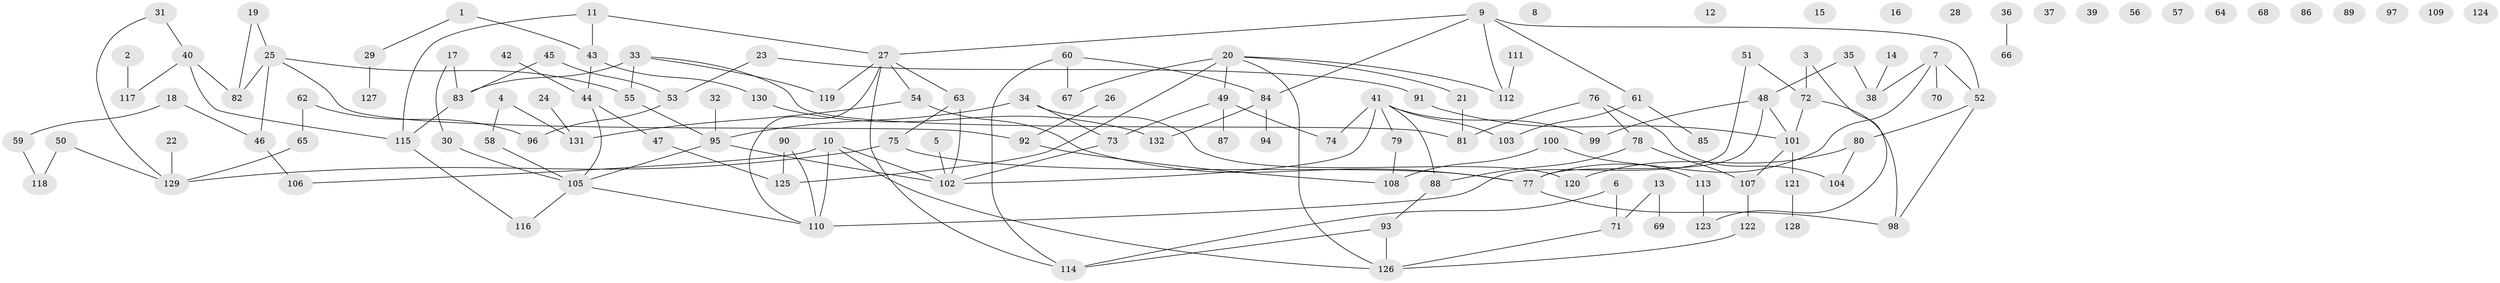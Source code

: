 // coarse degree distribution, {2: 0.2857142857142857, 1: 0.12087912087912088, 3: 0.13186813186813187, 0: 0.17582417582417584, 6: 0.03296703296703297, 4: 0.12087912087912088, 5: 0.08791208791208792, 7: 0.03296703296703297, 8: 0.01098901098901099}
// Generated by graph-tools (version 1.1) at 2025/23/03/03/25 07:23:27]
// undirected, 132 vertices, 157 edges
graph export_dot {
graph [start="1"]
  node [color=gray90,style=filled];
  1;
  2;
  3;
  4;
  5;
  6;
  7;
  8;
  9;
  10;
  11;
  12;
  13;
  14;
  15;
  16;
  17;
  18;
  19;
  20;
  21;
  22;
  23;
  24;
  25;
  26;
  27;
  28;
  29;
  30;
  31;
  32;
  33;
  34;
  35;
  36;
  37;
  38;
  39;
  40;
  41;
  42;
  43;
  44;
  45;
  46;
  47;
  48;
  49;
  50;
  51;
  52;
  53;
  54;
  55;
  56;
  57;
  58;
  59;
  60;
  61;
  62;
  63;
  64;
  65;
  66;
  67;
  68;
  69;
  70;
  71;
  72;
  73;
  74;
  75;
  76;
  77;
  78;
  79;
  80;
  81;
  82;
  83;
  84;
  85;
  86;
  87;
  88;
  89;
  90;
  91;
  92;
  93;
  94;
  95;
  96;
  97;
  98;
  99;
  100;
  101;
  102;
  103;
  104;
  105;
  106;
  107;
  108;
  109;
  110;
  111;
  112;
  113;
  114;
  115;
  116;
  117;
  118;
  119;
  120;
  121;
  122;
  123;
  124;
  125;
  126;
  127;
  128;
  129;
  130;
  131;
  132;
  1 -- 29;
  1 -- 43;
  2 -- 117;
  3 -- 72;
  3 -- 123;
  4 -- 58;
  4 -- 131;
  5 -- 102;
  6 -- 71;
  6 -- 114;
  7 -- 38;
  7 -- 52;
  7 -- 70;
  7 -- 77;
  9 -- 27;
  9 -- 52;
  9 -- 61;
  9 -- 84;
  9 -- 112;
  10 -- 102;
  10 -- 106;
  10 -- 110;
  10 -- 126;
  11 -- 27;
  11 -- 43;
  11 -- 115;
  13 -- 69;
  13 -- 71;
  14 -- 38;
  17 -- 30;
  17 -- 83;
  18 -- 46;
  18 -- 59;
  19 -- 25;
  19 -- 82;
  20 -- 21;
  20 -- 49;
  20 -- 67;
  20 -- 112;
  20 -- 125;
  20 -- 126;
  21 -- 81;
  22 -- 129;
  23 -- 53;
  23 -- 91;
  24 -- 131;
  25 -- 46;
  25 -- 55;
  25 -- 82;
  25 -- 92;
  26 -- 92;
  27 -- 54;
  27 -- 63;
  27 -- 110;
  27 -- 114;
  27 -- 119;
  29 -- 127;
  30 -- 105;
  31 -- 40;
  31 -- 129;
  32 -- 95;
  33 -- 55;
  33 -- 81;
  33 -- 83;
  33 -- 119;
  34 -- 73;
  34 -- 95;
  34 -- 120;
  35 -- 38;
  35 -- 48;
  36 -- 66;
  40 -- 82;
  40 -- 115;
  40 -- 117;
  41 -- 74;
  41 -- 79;
  41 -- 88;
  41 -- 99;
  41 -- 102;
  41 -- 103;
  42 -- 44;
  43 -- 44;
  43 -- 130;
  44 -- 47;
  44 -- 105;
  45 -- 53;
  45 -- 83;
  46 -- 106;
  47 -- 125;
  48 -- 77;
  48 -- 99;
  48 -- 101;
  49 -- 73;
  49 -- 74;
  49 -- 87;
  50 -- 118;
  50 -- 129;
  51 -- 72;
  51 -- 110;
  52 -- 80;
  52 -- 98;
  53 -- 96;
  54 -- 77;
  54 -- 131;
  55 -- 95;
  58 -- 105;
  59 -- 118;
  60 -- 67;
  60 -- 84;
  60 -- 114;
  61 -- 85;
  61 -- 103;
  62 -- 65;
  62 -- 96;
  63 -- 75;
  63 -- 102;
  65 -- 129;
  71 -- 126;
  72 -- 98;
  72 -- 101;
  73 -- 102;
  75 -- 77;
  75 -- 129;
  76 -- 78;
  76 -- 81;
  76 -- 104;
  77 -- 98;
  78 -- 88;
  78 -- 107;
  79 -- 108;
  80 -- 104;
  80 -- 120;
  83 -- 115;
  84 -- 94;
  84 -- 132;
  88 -- 93;
  90 -- 110;
  90 -- 125;
  91 -- 101;
  92 -- 108;
  93 -- 114;
  93 -- 126;
  95 -- 102;
  95 -- 105;
  100 -- 108;
  100 -- 113;
  101 -- 107;
  101 -- 121;
  105 -- 110;
  105 -- 116;
  107 -- 122;
  111 -- 112;
  113 -- 123;
  115 -- 116;
  121 -- 128;
  122 -- 126;
  130 -- 132;
}
